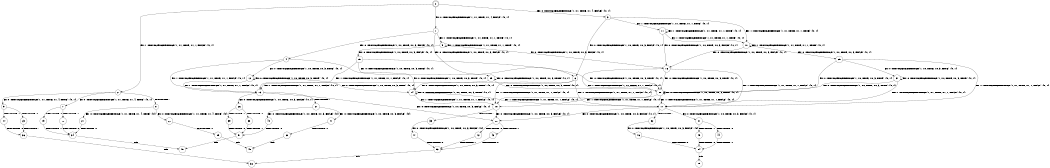 digraph BCG {
size = "7, 10.5";
center = TRUE;
node [shape = circle];
0 [peripheries = 2];
0 -> 1 [label = "EX !0 !ATOMIC_EXCH_BRANCH (1, +1, TRUE, +1, 4, FALSE) !{0, 1}"];
0 -> 2 [label = "EX !1 !ATOMIC_EXCH_BRANCH (1, +1, TRUE, +1, 1, FALSE) !{0, 1}"];
0 -> 3 [label = "EX !0 !ATOMIC_EXCH_BRANCH (1, +1, TRUE, +1, 4, FALSE) !{0, 1}"];
1 -> 4 [label = "EX !0 !ATOMIC_EXCH_BRANCH (1, +0, TRUE, +0, 3, FALSE) !{0, 1}"];
1 -> 5 [label = "EX !1 !ATOMIC_EXCH_BRANCH (1, +1, TRUE, +1, 1, TRUE) !{0, 1}"];
1 -> 6 [label = "EX !0 !ATOMIC_EXCH_BRANCH (1, +0, TRUE, +0, 3, FALSE) !{0, 1}"];
2 -> 7 [label = "EX !0 !ATOMIC_EXCH_BRANCH (1, +1, TRUE, +1, 4, TRUE) !{0, 1}"];
2 -> 8 [label = "TERMINATE !1"];
2 -> 9 [label = "EX !0 !ATOMIC_EXCH_BRANCH (1, +1, TRUE, +1, 4, TRUE) !{0, 1}"];
3 -> 10 [label = "EX !1 !ATOMIC_EXCH_BRANCH (1, +1, TRUE, +1, 1, TRUE) !{0, 1}"];
3 -> 6 [label = "EX !0 !ATOMIC_EXCH_BRANCH (1, +0, TRUE, +0, 3, FALSE) !{0, 1}"];
3 -> 11 [label = "EX !1 !ATOMIC_EXCH_BRANCH (1, +1, TRUE, +1, 1, TRUE) !{0, 1}"];
4 -> 12 [label = "EX !0 !ATOMIC_EXCH_BRANCH (1, +0, TRUE, +0, 3, TRUE) !{0, 1}"];
4 -> 13 [label = "EX !1 !ATOMIC_EXCH_BRANCH (1, +1, TRUE, +1, 1, FALSE) !{0, 1}"];
4 -> 14 [label = "EX !0 !ATOMIC_EXCH_BRANCH (1, +0, TRUE, +0, 3, TRUE) !{0, 1}"];
5 -> 15 [label = "EX !0 !ATOMIC_EXCH_BRANCH (1, +0, TRUE, +0, 3, FALSE) !{0, 1}"];
5 -> 5 [label = "EX !1 !ATOMIC_EXCH_BRANCH (1, +1, TRUE, +1, 1, TRUE) !{0, 1}"];
5 -> 16 [label = "EX !0 !ATOMIC_EXCH_BRANCH (1, +0, TRUE, +0, 3, FALSE) !{0, 1}"];
6 -> 17 [label = "EX !1 !ATOMIC_EXCH_BRANCH (1, +1, TRUE, +1, 1, FALSE) !{0, 1}"];
6 -> 14 [label = "EX !0 !ATOMIC_EXCH_BRANCH (1, +0, TRUE, +0, 3, TRUE) !{0, 1}"];
6 -> 18 [label = "EX !1 !ATOMIC_EXCH_BRANCH (1, +1, TRUE, +1, 1, FALSE) !{0, 1}"];
7 -> 19 [label = "TERMINATE !0"];
7 -> 20 [label = "TERMINATE !1"];
8 -> 21 [label = "EX !0 !ATOMIC_EXCH_BRANCH (1, +1, TRUE, +1, 4, TRUE) !{0}"];
8 -> 22 [label = "EX !0 !ATOMIC_EXCH_BRANCH (1, +1, TRUE, +1, 4, TRUE) !{0}"];
9 -> 23 [label = "TERMINATE !0"];
9 -> 24 [label = "TERMINATE !1"];
10 -> 25 [label = "EX !0 !ATOMIC_EXCH_BRANCH (1, +0, TRUE, +0, 3, FALSE) !{0, 1}"];
10 -> 10 [label = "EX !1 !ATOMIC_EXCH_BRANCH (1, +1, TRUE, +1, 1, TRUE) !{0, 1}"];
10 -> 16 [label = "EX !0 !ATOMIC_EXCH_BRANCH (1, +0, TRUE, +0, 3, FALSE) !{0, 1}"];
11 -> 10 [label = "EX !1 !ATOMIC_EXCH_BRANCH (1, +1, TRUE, +1, 1, TRUE) !{0, 1}"];
11 -> 16 [label = "EX !0 !ATOMIC_EXCH_BRANCH (1, +0, TRUE, +0, 3, FALSE) !{0, 1}"];
11 -> 11 [label = "EX !1 !ATOMIC_EXCH_BRANCH (1, +1, TRUE, +1, 1, TRUE) !{0, 1}"];
12 -> 12 [label = "EX !0 !ATOMIC_EXCH_BRANCH (1, +0, TRUE, +0, 3, TRUE) !{0, 1}"];
12 -> 13 [label = "EX !1 !ATOMIC_EXCH_BRANCH (1, +1, TRUE, +1, 1, FALSE) !{0, 1}"];
12 -> 14 [label = "EX !0 !ATOMIC_EXCH_BRANCH (1, +0, TRUE, +0, 3, TRUE) !{0, 1}"];
13 -> 26 [label = "EX !0 !ATOMIC_EXCH_BRANCH (1, +0, TRUE, +0, 3, FALSE) !{0, 1}"];
13 -> 27 [label = "TERMINATE !1"];
13 -> 28 [label = "EX !0 !ATOMIC_EXCH_BRANCH (1, +0, TRUE, +0, 3, FALSE) !{0, 1}"];
14 -> 17 [label = "EX !1 !ATOMIC_EXCH_BRANCH (1, +1, TRUE, +1, 1, FALSE) !{0, 1}"];
14 -> 14 [label = "EX !0 !ATOMIC_EXCH_BRANCH (1, +0, TRUE, +0, 3, TRUE) !{0, 1}"];
14 -> 18 [label = "EX !1 !ATOMIC_EXCH_BRANCH (1, +1, TRUE, +1, 1, FALSE) !{0, 1}"];
15 -> 29 [label = "EX !0 !ATOMIC_EXCH_BRANCH (1, +0, TRUE, +0, 3, TRUE) !{0, 1}"];
15 -> 13 [label = "EX !1 !ATOMIC_EXCH_BRANCH (1, +1, TRUE, +1, 1, FALSE) !{0, 1}"];
15 -> 30 [label = "EX !0 !ATOMIC_EXCH_BRANCH (1, +0, TRUE, +0, 3, TRUE) !{0, 1}"];
16 -> 17 [label = "EX !1 !ATOMIC_EXCH_BRANCH (1, +1, TRUE, +1, 1, FALSE) !{0, 1}"];
16 -> 30 [label = "EX !0 !ATOMIC_EXCH_BRANCH (1, +0, TRUE, +0, 3, TRUE) !{0, 1}"];
16 -> 18 [label = "EX !1 !ATOMIC_EXCH_BRANCH (1, +1, TRUE, +1, 1, FALSE) !{0, 1}"];
17 -> 31 [label = "EX !0 !ATOMIC_EXCH_BRANCH (1, +0, TRUE, +0, 3, FALSE) !{0, 1}"];
17 -> 32 [label = "TERMINATE !1"];
17 -> 28 [label = "EX !0 !ATOMIC_EXCH_BRANCH (1, +0, TRUE, +0, 3, FALSE) !{0, 1}"];
18 -> 28 [label = "EX !0 !ATOMIC_EXCH_BRANCH (1, +0, TRUE, +0, 3, FALSE) !{0, 1}"];
18 -> 33 [label = "TERMINATE !1"];
19 -> 34 [label = "TERMINATE !1"];
20 -> 34 [label = "TERMINATE !0"];
21 -> 34 [label = "TERMINATE !0"];
22 -> 35 [label = "TERMINATE !0"];
23 -> 36 [label = "TERMINATE !1"];
24 -> 36 [label = "TERMINATE !0"];
25 -> 37 [label = "EX !0 !ATOMIC_EXCH_BRANCH (1, +0, TRUE, +0, 3, TRUE) !{0, 1}"];
25 -> 17 [label = "EX !1 !ATOMIC_EXCH_BRANCH (1, +1, TRUE, +1, 1, FALSE) !{0, 1}"];
25 -> 30 [label = "EX !0 !ATOMIC_EXCH_BRANCH (1, +0, TRUE, +0, 3, TRUE) !{0, 1}"];
26 -> 38 [label = "TERMINATE !0"];
26 -> 39 [label = "TERMINATE !1"];
27 -> 40 [label = "EX !0 !ATOMIC_EXCH_BRANCH (1, +0, TRUE, +0, 3, FALSE) !{0}"];
27 -> 41 [label = "EX !0 !ATOMIC_EXCH_BRANCH (1, +0, TRUE, +0, 3, FALSE) !{0}"];
28 -> 42 [label = "TERMINATE !0"];
28 -> 43 [label = "TERMINATE !1"];
29 -> 29 [label = "EX !0 !ATOMIC_EXCH_BRANCH (1, +0, TRUE, +0, 3, TRUE) !{0, 1}"];
29 -> 13 [label = "EX !1 !ATOMIC_EXCH_BRANCH (1, +1, TRUE, +1, 1, FALSE) !{0, 1}"];
29 -> 30 [label = "EX !0 !ATOMIC_EXCH_BRANCH (1, +0, TRUE, +0, 3, TRUE) !{0, 1}"];
30 -> 17 [label = "EX !1 !ATOMIC_EXCH_BRANCH (1, +1, TRUE, +1, 1, FALSE) !{0, 1}"];
30 -> 30 [label = "EX !0 !ATOMIC_EXCH_BRANCH (1, +0, TRUE, +0, 3, TRUE) !{0, 1}"];
30 -> 18 [label = "EX !1 !ATOMIC_EXCH_BRANCH (1, +1, TRUE, +1, 1, FALSE) !{0, 1}"];
31 -> 44 [label = "TERMINATE !0"];
31 -> 45 [label = "TERMINATE !1"];
32 -> 46 [label = "EX !0 !ATOMIC_EXCH_BRANCH (1, +0, TRUE, +0, 3, FALSE) !{0}"];
33 -> 47 [label = "EX !0 !ATOMIC_EXCH_BRANCH (1, +0, TRUE, +0, 3, FALSE) !{0}"];
34 -> 48 [label = "exit"];
35 -> 49 [label = "exit"];
36 -> 50 [label = "exit"];
37 -> 37 [label = "EX !0 !ATOMIC_EXCH_BRANCH (1, +0, TRUE, +0, 3, TRUE) !{0, 1}"];
37 -> 17 [label = "EX !1 !ATOMIC_EXCH_BRANCH (1, +1, TRUE, +1, 1, FALSE) !{0, 1}"];
37 -> 30 [label = "EX !0 !ATOMIC_EXCH_BRANCH (1, +0, TRUE, +0, 3, TRUE) !{0, 1}"];
38 -> 51 [label = "TERMINATE !1"];
39 -> 51 [label = "TERMINATE !0"];
40 -> 51 [label = "TERMINATE !0"];
41 -> 52 [label = "TERMINATE !0"];
42 -> 53 [label = "TERMINATE !1"];
43 -> 53 [label = "TERMINATE !0"];
44 -> 54 [label = "TERMINATE !1"];
45 -> 54 [label = "TERMINATE !0"];
46 -> 54 [label = "TERMINATE !0"];
47 -> 53 [label = "TERMINATE !0"];
51 -> 48 [label = "exit"];
52 -> 49 [label = "exit"];
53 -> 50 [label = "exit"];
54 -> 55 [label = "exit"];
}
